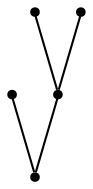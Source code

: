 graph {
  node [shape=point,comment="{\"directed\":false,\"doi\":\"10.1007/11618058_20\",\"figure\":\"1 (2)\"}"]

  v0 [pos="448.28338935319766,2064.9516550699873"]
  v1 [pos="408.1884300054506,2229.0515391031904"]
  v2 [pos="481.13949627543604,2145.2016321818037"]
  v3 [pos="408.1884300054506,2145.2016321818037"]
  v4 [pos="337.1127157521802,2145.2016321818037"]

  v1 -- v2 [id="-4",pos="408.1884300054506,2229.0515391031904 481.13949627543604,2145.2016321818037 481.13949627543604,2145.2016321818037 481.13949627543604,2145.2016321818037"]
  v0 -- v2 [id="-1",pos="448.28338935319766,2064.9516550699873 481.13949627543604,2145.2016321818037 481.13949627543604,2145.2016321818037 481.13949627543604,2145.2016321818037"]
  v4 -- v1 [id="-2",pos="337.1127157521802,2145.2016321818037 408.1884300054506,2229.0515391031904 408.1884300054506,2229.0515391031904 408.1884300054506,2229.0515391031904"]
  v3 -- v1 [id="-3",pos="408.1884300054506,2145.2016321818037 408.1884300054506,2229.0515391031904 408.1884300054506,2229.0515391031904 408.1884300054506,2229.0515391031904"]
}